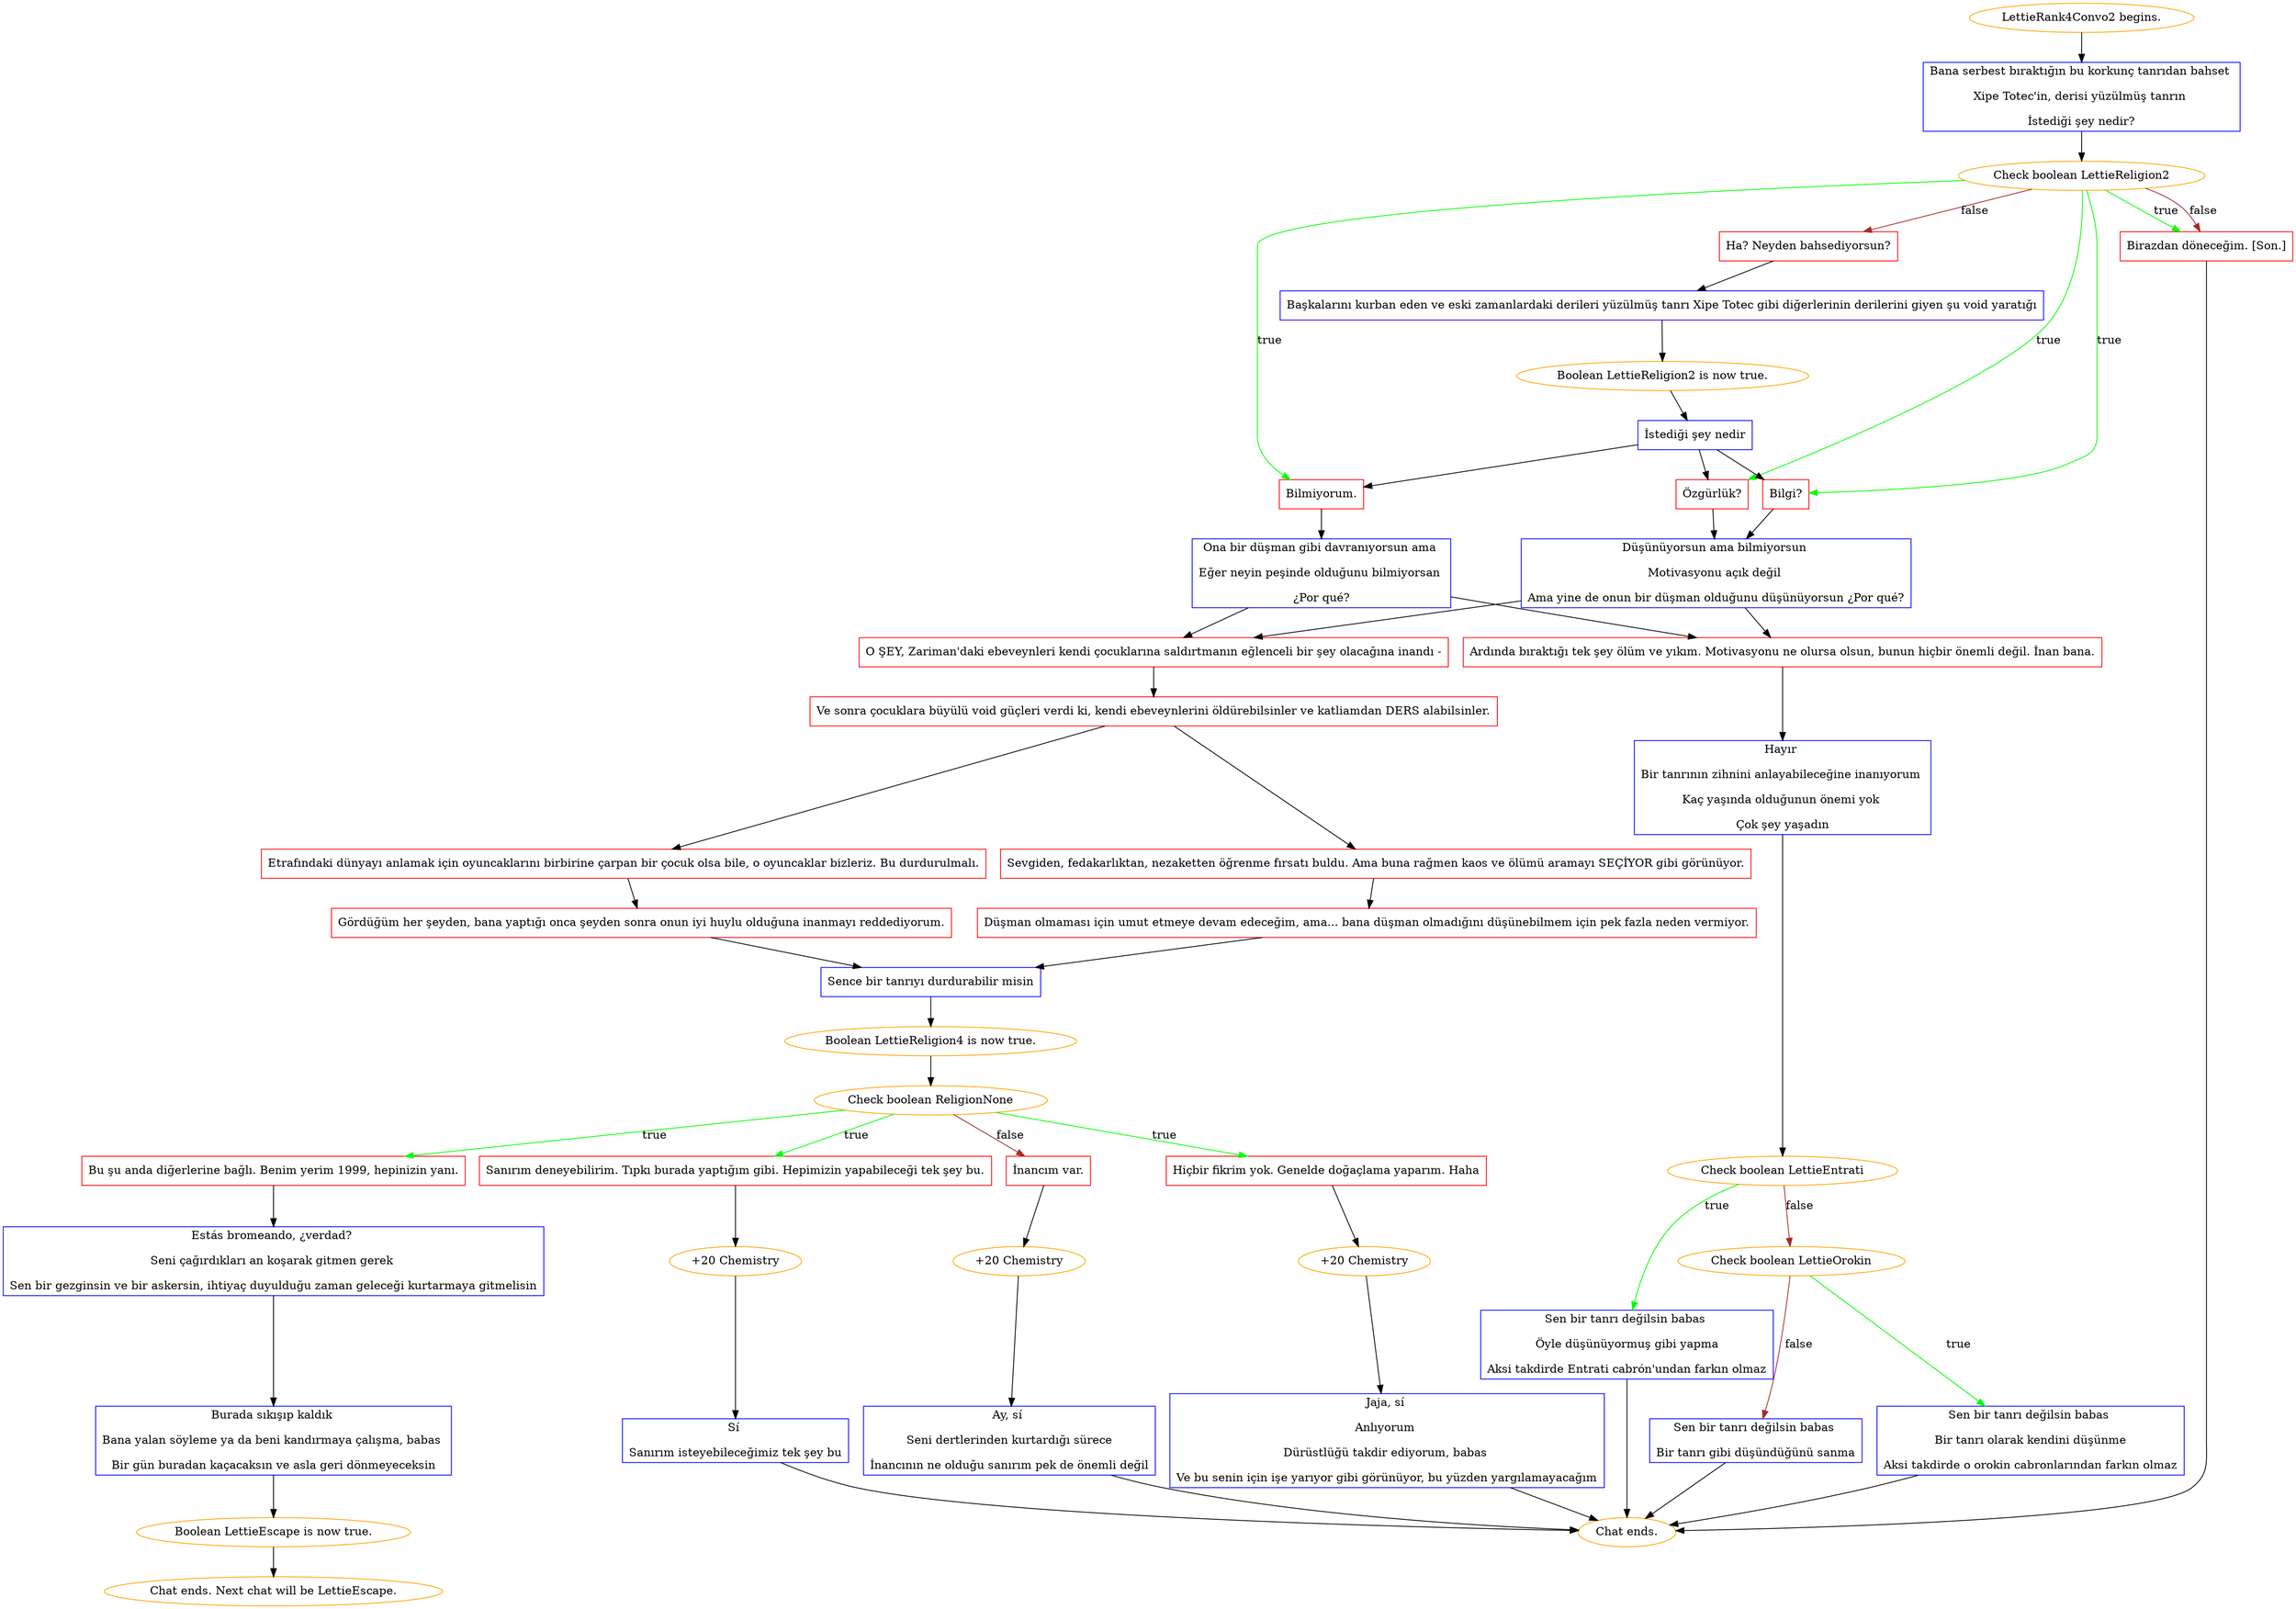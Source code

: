 digraph {
	"LettieRank4Convo2 begins." [color=orange];
		"LettieRank4Convo2 begins." -> j2615371441;
	j2615371441 [label="Bana serbest bıraktığın bu korkunç tanrıdan bahset 
Xipe Totec'in, derisi yüzülmüş tanrın 
İstediği şey nedir?",shape=box,color=blue];
		j2615371441 -> j1356677054;
	j1356677054 [label="Check boolean LettieReligion2",color=orange];
		j1356677054 -> j3942543715 [label=true,color=green];
		j1356677054 -> j660891599 [label=true,color=green];
		j1356677054 -> j2803619359 [label=true,color=green];
		j1356677054 -> j2001754809 [label=true,color=green];
		j1356677054 -> j1456663409 [label=false,color=brown];
		j1356677054 -> j2001754809 [label=false,color=brown];
	j3942543715 [label="Özgürlük?",shape=box,color=red];
		j3942543715 -> j2448801256;
	j660891599 [label="Bilgi?",shape=box,color=red];
		j660891599 -> j2448801256;
	j2803619359 [label="Bilmiyorum.",shape=box,color=red];
		j2803619359 -> j283140570;
	j2001754809 [label="Birazdan döneceğim. [Son.]",shape=box,color=red];
		j2001754809 -> "Chat ends.";
	j1456663409 [label="Ha? Neyden bahsediyorsun?",shape=box,color=red];
		j1456663409 -> j2850858004;
	j2448801256 [label="Düşünüyorsun ama bilmiyorsun 
Motivasyonu açık değil 
Ama yine de onun bir düşman olduğunu düşünüyorsun ¿Por qué?",shape=box,color=blue];
		j2448801256 -> j2048521464;
		j2448801256 -> j4072756216;
	j283140570 [label="Ona bir düşman gibi davranıyorsun ama 
Eğer neyin peşinde olduğunu bilmiyorsan 
¿Por qué?",shape=box,color=blue];
		j283140570 -> j2048521464;
		j283140570 -> j4072756216;
	"Chat ends." [color=orange];
	j2850858004 [label="Başkalarını kurban eden ve eski zamanlardaki derileri yüzülmüş tanrı Xipe Totec gibi diğerlerinin derilerini giyen şu void yaratığı",shape=box,color=blue];
		j2850858004 -> j3232548675;
	j2048521464 [label="O ŞEY, Zariman'daki ebeveynleri kendi çocuklarına saldırtmanın eğlenceli bir şey olacağına inandı -",shape=box,color=red];
		j2048521464 -> j2461211914;
	j4072756216 [label="Ardında bıraktığı tek şey ölüm ve yıkım. Motivasyonu ne olursa olsun, bunun hiçbir önemli değil. İnan bana.",shape=box,color=red];
		j4072756216 -> j2681498921;
	j3232548675 [label="Boolean LettieReligion2 is now true.",color=orange];
		j3232548675 -> j3147469533;
	j2461211914 [label="Ve sonra çocuklara büyülü void güçleri verdi ki, kendi ebeveynlerini öldürebilsinler ve katliamdan DERS alabilsinler.",shape=box,color=red];
		j2461211914 -> j3862233195;
		j2461211914 -> j2088120267;
	j2681498921 [label="Hayır 
Bir tanrının zihnini anlayabileceğine inanıyorum 
Kaç yaşında olduğunun önemi yok 
Çok şey yaşadın",shape=box,color=blue];
		j2681498921 -> j2154935428;
	j3147469533 [label="İstediği şey nedir",shape=box,color=blue];
		j3147469533 -> j3942543715;
		j3147469533 -> j660891599;
		j3147469533 -> j2803619359;
	j3862233195 [label="Sevgiden, fedakarlıktan, nezaketten öğrenme fırsatı buldu. Ama buna rağmen kaos ve ölümü aramayı SEÇİYOR gibi görünüyor.",shape=box,color=red];
		j3862233195 -> j2060920909;
	j2088120267 [label="Etrafındaki dünyayı anlamak için oyuncaklarını birbirine çarpan bir çocuk olsa bile, o oyuncaklar bizleriz. Bu durdurulmalı.",shape=box,color=red];
		j2088120267 -> j439469287;
	j2154935428 [label="Check boolean LettieEntrati",color=orange];
		j2154935428 -> j211481231 [label=true,color=green];
		j2154935428 -> j2834367091 [label=false,color=brown];
	j2060920909 [label="Düşman olmaması için umut etmeye devam edeceğim, ama... bana düşman olmadığını düşünebilmem için pek fazla neden vermiyor.",shape=box,color=red];
		j2060920909 -> j2974215256;
	j439469287 [label="Gördüğüm her şeyden, bana yaptığı onca şeyden sonra onun iyi huylu olduğuna inanmayı reddediyorum.",shape=box,color=red];
		j439469287 -> j2974215256;
	j211481231 [label="Sen bir tanrı değilsin babas 
Öyle düşünüyormuş gibi yapma
Aksi takdirde Entrati cabrón'undan farkın olmaz",shape=box,color=blue];
		j211481231 -> "Chat ends.";
	j2834367091 [label="Check boolean LettieOrokin",color=orange];
		j2834367091 -> j3064086245 [label=true,color=green];
		j2834367091 -> j3877354825 [label=false,color=brown];
	j2974215256 [label="Sence bir tanrıyı durdurabilir misin",shape=box,color=blue];
		j2974215256 -> j1724044313;
	j3064086245 [label="Sen bir tanrı değilsin babas 
Bir tanrı olarak kendini düşünme
Aksi takdirde o orokin cabronlarından farkın olmaz",shape=box,color=blue];
		j3064086245 -> "Chat ends.";
	j3877354825 [label="Sen bir tanrı değilsin babas 
Bir tanrı gibi düşündüğünü sanma",shape=box,color=blue];
		j3877354825 -> "Chat ends.";
	j1724044313 [label="Boolean LettieReligion4 is now true.",color=orange];
		j1724044313 -> j4029075512;
	j4029075512 [label="Check boolean ReligionNone",color=orange];
		j4029075512 -> j1826476387 [label=true,color=green];
		j4029075512 -> j3792541609 [label=true,color=green];
		j4029075512 -> j3670875067 [label=true,color=green];
		j4029075512 -> j2603955998 [label=false,color=brown];
	j1826476387 [label="Hiçbir fikrim yok. Genelde doğaçlama yaparım. Haha",shape=box,color=red];
		j1826476387 -> j3701998020;
	j3792541609 [label="Sanırım deneyebilirim. Tıpkı burada yaptığım gibi. Hepimizin yapabileceği tek şey bu.",shape=box,color=red];
		j3792541609 -> j288088124;
	j3670875067 [label="Bu şu anda diğerlerine bağlı. Benim yerim 1999, hepinizin yanı.",shape=box,color=red];
		j3670875067 -> j967268689;
	j2603955998 [label="İnancım var.",shape=box,color=red];
		j2603955998 -> j1063451905;
	j3701998020 [label="+20 Chemistry",color=orange];
		j3701998020 -> j4072963886;
	j288088124 [label="+20 Chemistry",color=orange];
		j288088124 -> j1800675338;
	j967268689 [label="Estás bromeando, ¿verdad? 
Seni çağırdıkları an koşarak gitmen gerek 
Sen bir gezginsin ve bir askersin, ihtiyaç duyulduğu zaman geleceği kurtarmaya gitmelisin",shape=box,color=blue];
		j967268689 -> j280553027;
	j1063451905 [label="+20 Chemistry",color=orange];
		j1063451905 -> j2499825547;
	j4072963886 [label="Jaja, sí 
Anlıyorum 
Dürüstlüğü takdir ediyorum, babas 
Ve bu senin için işe yarıyor gibi görünüyor, bu yüzden yargılamayacağım",shape=box,color=blue];
		j4072963886 -> "Chat ends.";
	j1800675338 [label="Sí 
Sanırım isteyebileceğimiz tek şey bu",shape=box,color=blue];
		j1800675338 -> "Chat ends.";
	j280553027 [label="Burada sıkışıp kaldık 
Bana yalan söyleme ya da beni kandırmaya çalışma, babas 
Bir gün buradan kaçacaksın ve asla geri dönmeyeceksin",shape=box,color=blue];
		j280553027 -> j1464801759;
	j2499825547 [label="Ay, sí 
Seni dertlerinden kurtardığı sürece
İnancının ne olduğu sanırım pek de önemli değil",shape=box,color=blue];
		j2499825547 -> "Chat ends.";
	j1464801759 [label="Boolean LettieEscape is now true.",color=orange];
		j1464801759 -> "Chat ends. Next chat will be LettieEscape.";
	"Chat ends. Next chat will be LettieEscape." [color=orange];
}